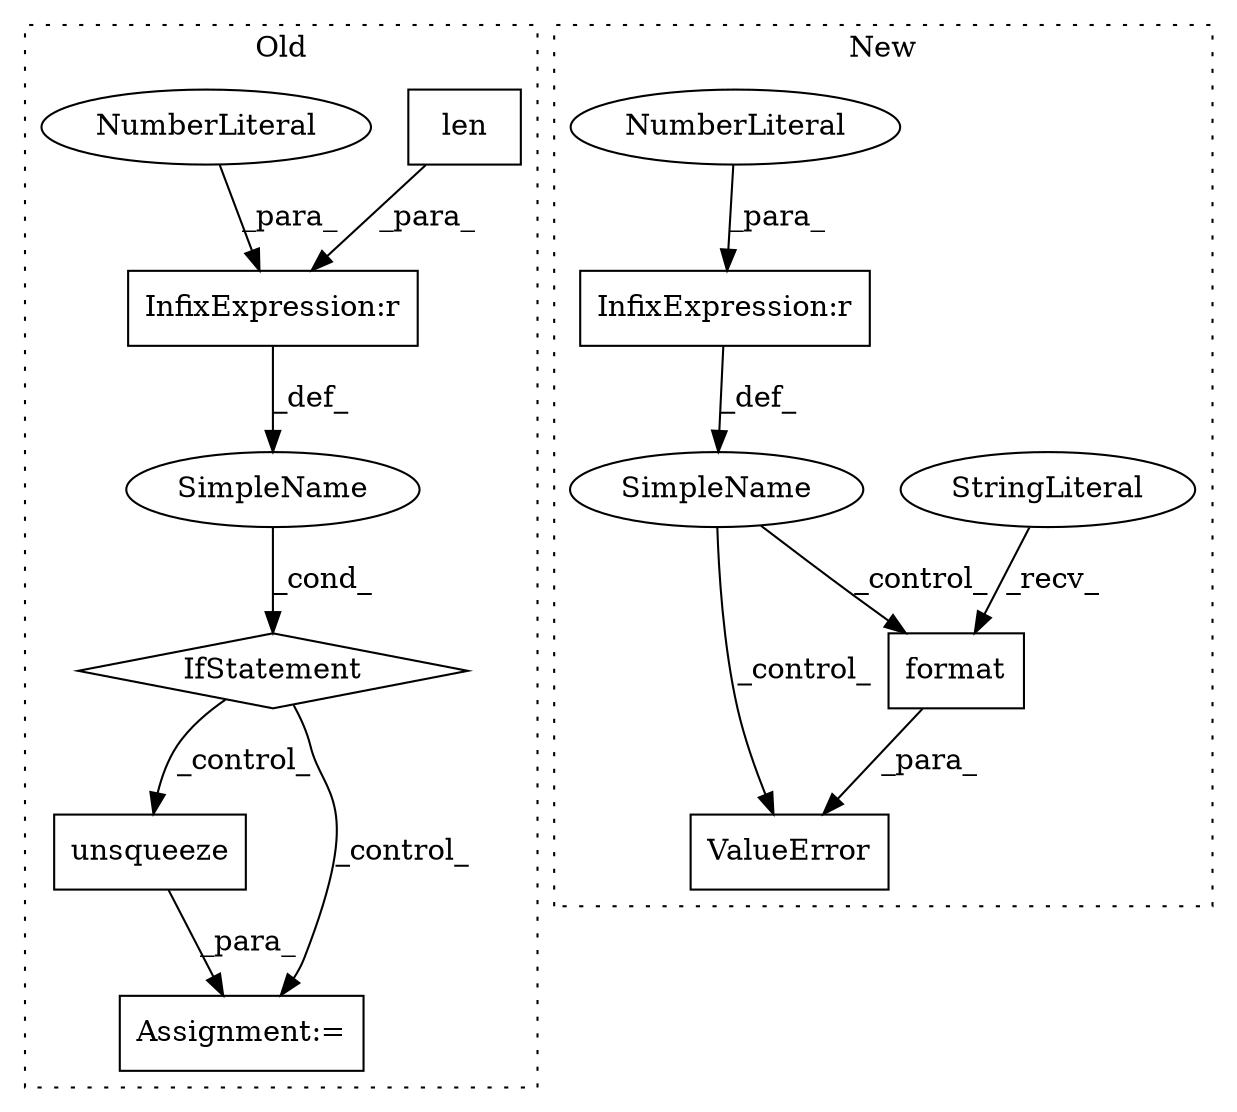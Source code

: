 digraph G {
subgraph cluster0 {
1 [label="unsqueeze" a="32" s="541,560" l="10,1" shape="box"];
3 [label="IfStatement" a="25" s="492,518" l="4,2" shape="diamond"];
6 [label="SimpleName" a="42" s="" l="" shape="ellipse"];
10 [label="Assignment:=" a="7" s="534" l="1" shape="box"];
11 [label="len" a="32" s="496,512" l="4,1" shape="box"];
12 [label="InfixExpression:r" a="27" s="513" l="4" shape="box"];
13 [label="NumberLiteral" a="34" s="517" l="1" shape="ellipse"];
label = "Old";
style="dotted";
}
subgraph cluster1 {
2 [label="format" a="32" s="1697,1715" l="7,1" shape="box"];
4 [label="ValueError" a="32" s="1649,1716" l="11,1" shape="box"];
5 [label="SimpleName" a="42" s="" l="" shape="ellipse"];
7 [label="StringLiteral" a="45" s="1660" l="36" shape="ellipse"];
8 [label="InfixExpression:r" a="27" s="1371" l="4" shape="box"];
9 [label="NumberLiteral" a="34" s="1375" l="1" shape="ellipse"];
label = "New";
style="dotted";
}
1 -> 10 [label="_para_"];
2 -> 4 [label="_para_"];
3 -> 1 [label="_control_"];
3 -> 10 [label="_control_"];
5 -> 2 [label="_control_"];
5 -> 4 [label="_control_"];
6 -> 3 [label="_cond_"];
7 -> 2 [label="_recv_"];
8 -> 5 [label="_def_"];
9 -> 8 [label="_para_"];
11 -> 12 [label="_para_"];
12 -> 6 [label="_def_"];
13 -> 12 [label="_para_"];
}